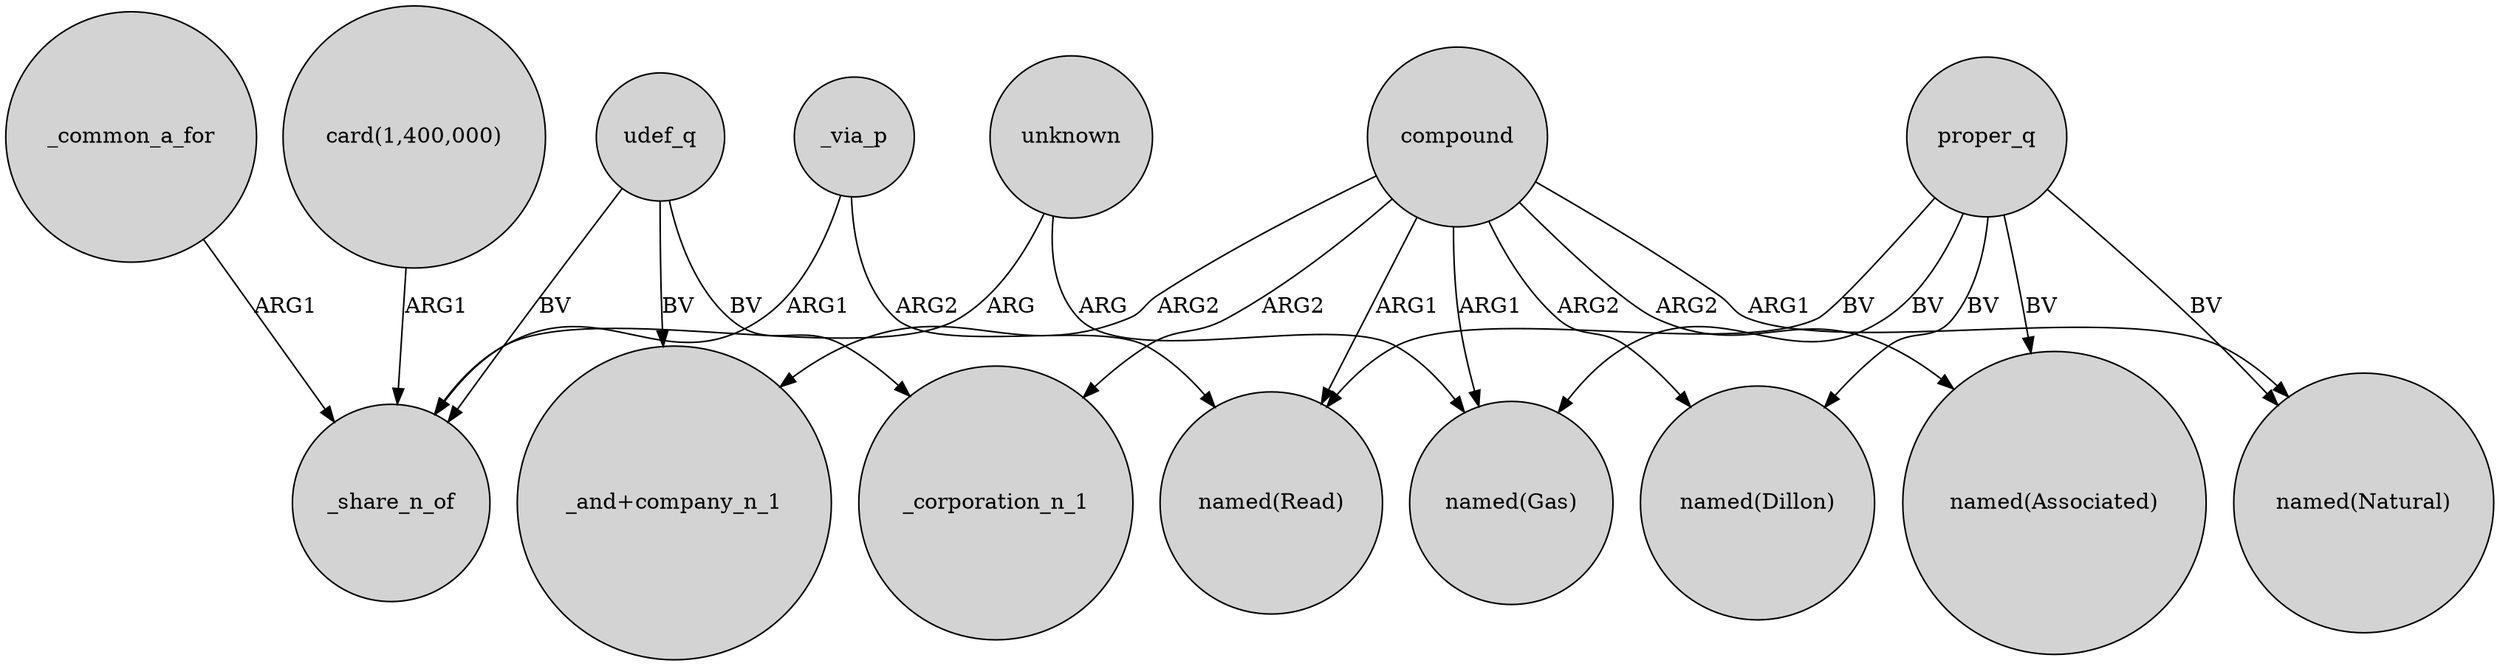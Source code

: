 digraph {
	node [shape=circle style=filled]
	compound -> "named(Read)" [label=ARG1]
	proper_q -> "named(Gas)" [label=BV]
	compound -> _corporation_n_1 [label=ARG2]
	proper_q -> "named(Dillon)" [label=BV]
	unknown -> "named(Gas)" [label=ARG]
	compound -> "named(Gas)" [label=ARG1]
	udef_q -> _corporation_n_1 [label=BV]
	proper_q -> "named(Associated)" [label=BV]
	compound -> "named(Natural)" [label=ARG1]
	compound -> "_and+company_n_1" [label=ARG2]
	_common_a_for -> _share_n_of [label=ARG1]
	compound -> "named(Dillon)" [label=ARG2]
	udef_q -> _share_n_of [label=BV]
	compound -> "named(Associated)" [label=ARG2]
	unknown -> _share_n_of [label=ARG]
	_via_p -> "named(Read)" [label=ARG2]
	udef_q -> "_and+company_n_1" [label=BV]
	"card(1,400,000)" -> _share_n_of [label=ARG1]
	proper_q -> "named(Natural)" [label=BV]
	_via_p -> _share_n_of [label=ARG1]
	proper_q -> "named(Read)" [label=BV]
}
